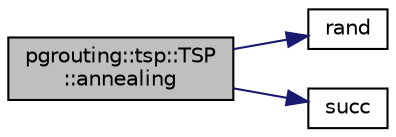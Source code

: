 digraph "pgrouting::tsp::TSP::annealing"
{
  edge [fontname="Helvetica",fontsize="10",labelfontname="Helvetica",labelfontsize="10"];
  node [fontname="Helvetica",fontsize="10",shape=record];
  rankdir="LR";
  Node2 [label="pgrouting::tsp::TSP\l::annealing",height=0.2,width=0.4,color="black", fillcolor="grey75", style="filled", fontcolor="black"];
  Node2 -> Node3 [color="midnightblue",fontsize="10",style="solid",fontname="Helvetica"];
  Node3 [label="rand",height=0.2,width=0.4,color="black", fillcolor="white", style="filled",URL="$pgr__tsp_8cpp.html#a851f0faa2543b196d155da9180531805"];
  Node2 -> Node4 [color="midnightblue",fontsize="10",style="solid",fontname="Helvetica"];
  Node4 [label="succ",height=0.2,width=0.4,color="black", fillcolor="white", style="filled",URL="$pgr__tsp_8cpp.html#a22c9c33db631799428477fa1ccfd6258"];
}
